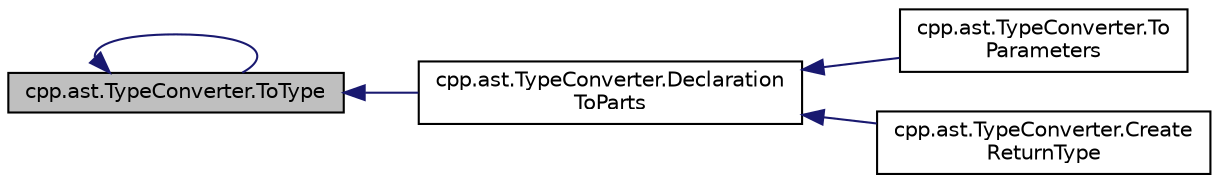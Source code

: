 digraph "cpp.ast.TypeConverter.ToType"
{
  edge [fontname="Helvetica",fontsize="10",labelfontname="Helvetica",labelfontsize="10"];
  node [fontname="Helvetica",fontsize="10",shape=record];
  rankdir="LR";
  Node28 [label="cpp.ast.TypeConverter.ToType",height=0.2,width=0.4,color="black", fillcolor="grey75", style="filled", fontcolor="black"];
  Node28 -> Node28 [dir="back",color="midnightblue",fontsize="10",style="solid",fontname="Helvetica"];
  Node28 -> Node29 [dir="back",color="midnightblue",fontsize="10",style="solid",fontname="Helvetica"];
  Node29 [label="cpp.ast.TypeConverter.Declaration\lToParts",height=0.2,width=0.4,color="black", fillcolor="white", style="filled",URL="$d1/d5a/classcpp_1_1ast_1_1_type_converter.html#a7c9d20d107c2bc0eb80afdf04957825f"];
  Node29 -> Node30 [dir="back",color="midnightblue",fontsize="10",style="solid",fontname="Helvetica"];
  Node30 [label="cpp.ast.TypeConverter.To\lParameters",height=0.2,width=0.4,color="black", fillcolor="white", style="filled",URL="$d1/d5a/classcpp_1_1ast_1_1_type_converter.html#aeaf27fb1890f65d7216703df610b46d5"];
  Node29 -> Node31 [dir="back",color="midnightblue",fontsize="10",style="solid",fontname="Helvetica"];
  Node31 [label="cpp.ast.TypeConverter.Create\lReturnType",height=0.2,width=0.4,color="black", fillcolor="white", style="filled",URL="$d1/d5a/classcpp_1_1ast_1_1_type_converter.html#a7e4d429131d9d5742ec44c78b61beb87"];
}

